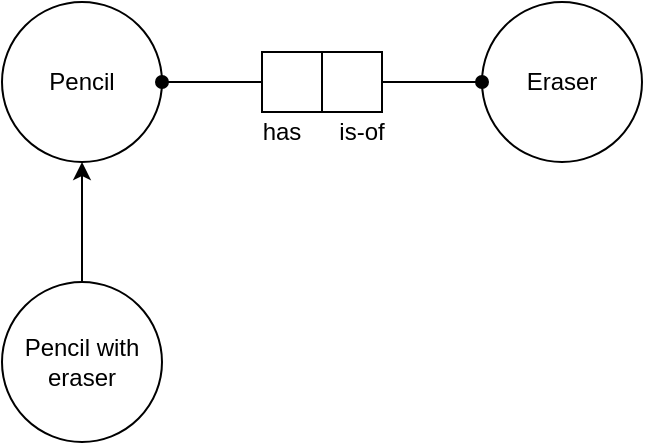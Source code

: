 <mxfile version="22.1.11" type="github">
  <diagram name="Page-1" id="geVlNqPamKYG3F1XzN8d">
    <mxGraphModel dx="481" dy="481" grid="1" gridSize="10" guides="1" tooltips="1" connect="1" arrows="1" fold="1" page="1" pageScale="1" pageWidth="827" pageHeight="1169" math="0" shadow="0">
      <root>
        <mxCell id="0" />
        <mxCell id="1" parent="0" />
        <mxCell id="5tDtxQZ0ZbtPjQdfURj3-1" value="Pencil" style="ellipse;whiteSpace=wrap;html=1;aspect=fixed;" vertex="1" parent="1">
          <mxGeometry x="200" y="100" width="80" height="80" as="geometry" />
        </mxCell>
        <mxCell id="5tDtxQZ0ZbtPjQdfURj3-2" value="&lt;div&gt;Pencil with&lt;/div&gt;&lt;div&gt;eraser&lt;br&gt;&lt;/div&gt;" style="ellipse;whiteSpace=wrap;html=1;aspect=fixed;" vertex="1" parent="1">
          <mxGeometry x="200" y="240" width="80" height="80" as="geometry" />
        </mxCell>
        <mxCell id="5tDtxQZ0ZbtPjQdfURj3-3" value="Eraser" style="ellipse;whiteSpace=wrap;html=1;aspect=fixed;" vertex="1" parent="1">
          <mxGeometry x="440" y="100" width="80" height="80" as="geometry" />
        </mxCell>
        <mxCell id="5tDtxQZ0ZbtPjQdfURj3-4" value="" style="shape=process;whiteSpace=wrap;html=1;backgroundOutline=1;size=0.5;" vertex="1" parent="1">
          <mxGeometry x="330" y="125" width="60" height="30" as="geometry" />
        </mxCell>
        <mxCell id="5tDtxQZ0ZbtPjQdfURj3-5" value="" style="endArrow=classic;html=1;rounded=0;entryX=0.5;entryY=1;entryDx=0;entryDy=0;exitX=0.5;exitY=0;exitDx=0;exitDy=0;" edge="1" parent="1" source="5tDtxQZ0ZbtPjQdfURj3-2" target="5tDtxQZ0ZbtPjQdfURj3-1">
          <mxGeometry width="50" height="50" relative="1" as="geometry">
            <mxPoint x="340" y="390" as="sourcePoint" />
            <mxPoint x="390" y="340" as="targetPoint" />
          </mxGeometry>
        </mxCell>
        <mxCell id="5tDtxQZ0ZbtPjQdfURj3-6" value="" style="endArrow=none;html=1;rounded=0;exitX=1;exitY=0.5;exitDx=0;exitDy=0;entryX=0;entryY=0.5;entryDx=0;entryDy=0;startArrow=oval;startFill=1;" edge="1" parent="1" source="5tDtxQZ0ZbtPjQdfURj3-1" target="5tDtxQZ0ZbtPjQdfURj3-4">
          <mxGeometry width="50" height="50" relative="1" as="geometry">
            <mxPoint x="340" y="390" as="sourcePoint" />
            <mxPoint x="390" y="340" as="targetPoint" />
          </mxGeometry>
        </mxCell>
        <mxCell id="5tDtxQZ0ZbtPjQdfURj3-7" value="" style="endArrow=oval;html=1;rounded=0;entryX=0;entryY=0.5;entryDx=0;entryDy=0;exitX=1;exitY=0.5;exitDx=0;exitDy=0;endFill=1;" edge="1" parent="1" source="5tDtxQZ0ZbtPjQdfURj3-4" target="5tDtxQZ0ZbtPjQdfURj3-3">
          <mxGeometry width="50" height="50" relative="1" as="geometry">
            <mxPoint x="340" y="390" as="sourcePoint" />
            <mxPoint x="390" y="340" as="targetPoint" />
          </mxGeometry>
        </mxCell>
        <mxCell id="5tDtxQZ0ZbtPjQdfURj3-8" value="&lt;div&gt;has&lt;/div&gt;" style="text;html=1;strokeColor=none;fillColor=none;align=center;verticalAlign=middle;whiteSpace=wrap;rounded=0;" vertex="1" parent="1">
          <mxGeometry x="310" y="150" width="60" height="30" as="geometry" />
        </mxCell>
        <mxCell id="5tDtxQZ0ZbtPjQdfURj3-10" value="is-of" style="text;html=1;strokeColor=none;fillColor=none;align=center;verticalAlign=middle;whiteSpace=wrap;rounded=0;" vertex="1" parent="1">
          <mxGeometry x="350" y="150" width="60" height="30" as="geometry" />
        </mxCell>
      </root>
    </mxGraphModel>
  </diagram>
</mxfile>
